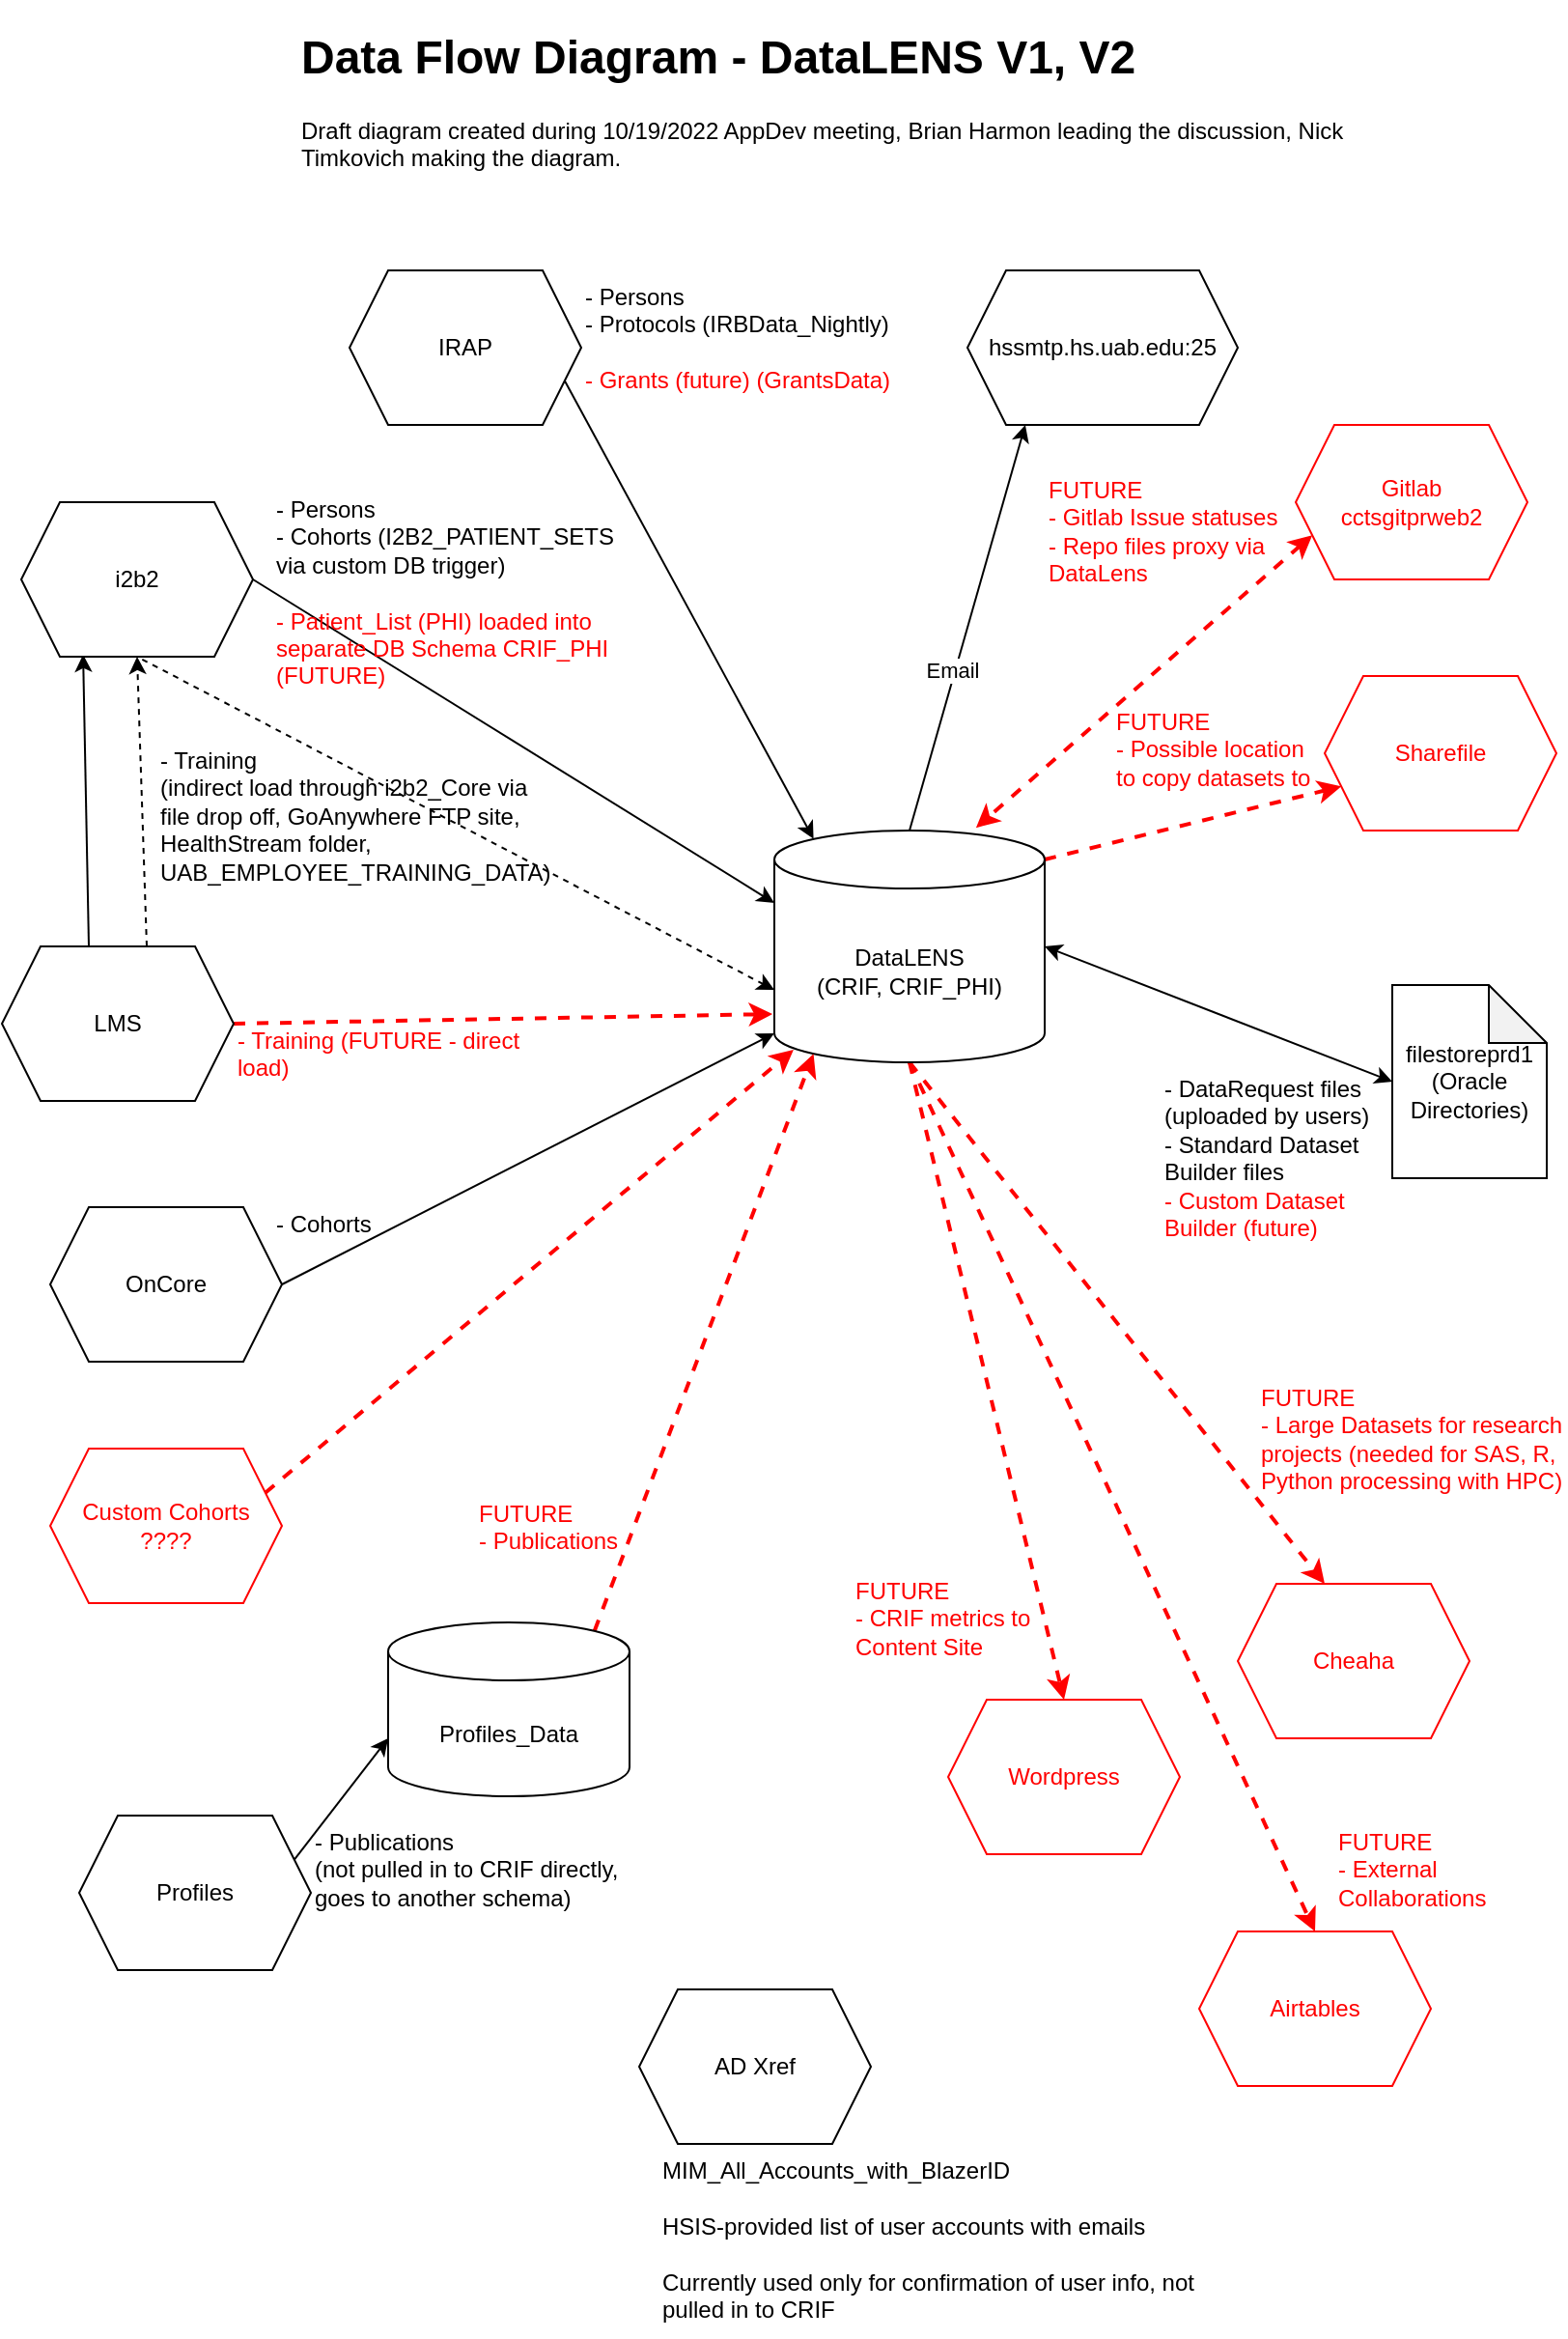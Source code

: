 <mxfile version="20.4.2" type="github"><diagram id="qEYMxdByzvlCK4KdYftx" name="Current V1"><mxGraphModel dx="1234" dy="1893" grid="1" gridSize="10" guides="1" tooltips="1" connect="1" arrows="1" fold="1" page="1" pageScale="1" pageWidth="850" pageHeight="1100" math="0" shadow="0"><root><mxCell id="0"/><mxCell id="1" parent="0"/><mxCell id="o8sro0rIO9BO8lea7rle-28" style="edgeStyle=none;rounded=0;orthogonalLoop=1;jettySize=auto;html=1;exitX=0.5;exitY=1;exitDx=0;exitDy=0;exitPerimeter=0;entryX=0.375;entryY=0;entryDx=0;entryDy=0;strokeColor=#FF0000;strokeWidth=2;fontColor=#000000;startArrow=none;startFill=0;dashed=1;" parent="1" source="z6GyEzxZOQs208bC6jhr-1" target="o8sro0rIO9BO8lea7rle-27" edge="1"><mxGeometry relative="1" as="geometry"/></mxCell><mxCell id="o8sro0rIO9BO8lea7rle-33" style="edgeStyle=none;rounded=0;orthogonalLoop=1;jettySize=auto;html=1;exitX=0;exitY=0;exitDx=0;exitDy=82.5;exitPerimeter=0;entryX=0.5;entryY=1;entryDx=0;entryDy=0;dashed=1;strokeColor=#000000;strokeWidth=1;fontColor=#FF0000;startArrow=classic;startFill=1;endArrow=none;endFill=0;" parent="1" source="z6GyEzxZOQs208bC6jhr-1" target="o8sro0rIO9BO8lea7rle-4" edge="1"><mxGeometry relative="1" as="geometry"/></mxCell><mxCell id="o8sro0rIO9BO8lea7rle-36" style="edgeStyle=none;rounded=0;orthogonalLoop=1;jettySize=auto;html=1;exitX=0.5;exitY=1;exitDx=0;exitDy=0;exitPerimeter=0;entryX=0.5;entryY=0;entryDx=0;entryDy=0;dashed=1;strokeColor=#FF0000;strokeWidth=2;fontColor=#FF0000;startArrow=none;startFill=0;endArrow=classic;endFill=1;" parent="1" source="z6GyEzxZOQs208bC6jhr-1" target="o8sro0rIO9BO8lea7rle-31" edge="1"><mxGeometry relative="1" as="geometry"/></mxCell><mxCell id="o8sro0rIO9BO8lea7rle-38" style="edgeStyle=none;rounded=0;orthogonalLoop=1;jettySize=auto;html=1;exitX=0.5;exitY=1;exitDx=0;exitDy=0;exitPerimeter=0;entryX=0.5;entryY=0;entryDx=0;entryDy=0;dashed=1;strokeColor=#FF0000;strokeWidth=2;fontColor=#FF0000;startArrow=none;startFill=0;endArrow=classic;endFill=1;" parent="1" source="z6GyEzxZOQs208bC6jhr-1" target="o8sro0rIO9BO8lea7rle-32" edge="1"><mxGeometry relative="1" as="geometry"/></mxCell><mxCell id="o8sro0rIO9BO8lea7rle-41" style="edgeStyle=none;rounded=0;orthogonalLoop=1;jettySize=auto;html=1;exitX=1;exitY=0;exitDx=0;exitDy=15;exitPerimeter=0;entryX=0;entryY=0.75;entryDx=0;entryDy=0;dashed=1;strokeColor=#FF0000;strokeWidth=2;fontColor=#FF0000;startArrow=none;startFill=0;endArrow=classic;endFill=1;" parent="1" source="z6GyEzxZOQs208bC6jhr-1" target="o8sro0rIO9BO8lea7rle-30" edge="1"><mxGeometry relative="1" as="geometry"/></mxCell><mxCell id="FLHkBmG-laoGYADUKSAG-6" style="edgeStyle=none;rounded=0;orthogonalLoop=1;jettySize=auto;html=1;exitX=0.5;exitY=0;exitDx=0;exitDy=0;exitPerimeter=0;entryX=0.214;entryY=1;entryDx=0;entryDy=0;entryPerimeter=0;strokeColor=#000000;strokeWidth=1;fontColor=#000000;" edge="1" parent="1" source="z6GyEzxZOQs208bC6jhr-1" target="FLHkBmG-laoGYADUKSAG-5"><mxGeometry relative="1" as="geometry"/></mxCell><mxCell id="FLHkBmG-laoGYADUKSAG-7" value="Email" style="edgeLabel;html=1;align=center;verticalAlign=middle;resizable=0;points=[];fontColor=#000000;" vertex="1" connectable="0" parent="FLHkBmG-laoGYADUKSAG-6"><mxGeometry x="-0.214" y="2" relative="1" as="geometry"><mxPoint as="offset"/></mxGeometry></mxCell><mxCell id="z6GyEzxZOQs208bC6jhr-1" value="DataLENS&lt;br&gt;(CRIF, CRIF_PHI)" style="shape=cylinder3;whiteSpace=wrap;html=1;boundedLbl=1;backgroundOutline=1;size=15;" parent="1" vertex="1"><mxGeometry x="410" y="290" width="140" height="120" as="geometry"/></mxCell><mxCell id="o8sro0rIO9BO8lea7rle-13" style="edgeStyle=none;rounded=0;orthogonalLoop=1;jettySize=auto;html=1;exitX=1;exitY=0.5;exitDx=0;exitDy=0;entryX=0;entryY=1;entryDx=0;entryDy=-15;entryPerimeter=0;" parent="1" source="z6GyEzxZOQs208bC6jhr-4" target="z6GyEzxZOQs208bC6jhr-1" edge="1"><mxGeometry relative="1" as="geometry"/></mxCell><mxCell id="z6GyEzxZOQs208bC6jhr-4" value="OnCore" style="shape=hexagon;perimeter=hexagonPerimeter2;whiteSpace=wrap;html=1;fixedSize=1;" parent="1" vertex="1"><mxGeometry x="35" y="485" width="120" height="80" as="geometry"/></mxCell><mxCell id="o8sro0rIO9BO8lea7rle-9" style="edgeStyle=none;rounded=0;orthogonalLoop=1;jettySize=auto;html=1;exitX=1;exitY=0.75;exitDx=0;exitDy=0;entryX=0.145;entryY=0;entryDx=0;entryDy=4.35;entryPerimeter=0;" parent="1" source="z6GyEzxZOQs208bC6jhr-5" target="z6GyEzxZOQs208bC6jhr-1" edge="1"><mxGeometry relative="1" as="geometry"/></mxCell><mxCell id="z6GyEzxZOQs208bC6jhr-5" value="IRAP" style="shape=hexagon;perimeter=hexagonPerimeter2;whiteSpace=wrap;html=1;fixedSize=1;" parent="1" vertex="1"><mxGeometry x="190" width="120" height="80" as="geometry"/></mxCell><mxCell id="o8sro0rIO9BO8lea7rle-17" style="edgeStyle=none;rounded=0;orthogonalLoop=1;jettySize=auto;html=1;exitX=1;exitY=0.25;exitDx=0;exitDy=0;entryX=0;entryY=0;entryDx=0;entryDy=60;entryPerimeter=0;" parent="1" source="z6GyEzxZOQs208bC6jhr-6" target="o8sro0rIO9BO8lea7rle-19" edge="1"><mxGeometry relative="1" as="geometry"/></mxCell><mxCell id="z6GyEzxZOQs208bC6jhr-6" value="Profiles" style="shape=hexagon;perimeter=hexagonPerimeter2;whiteSpace=wrap;html=1;fixedSize=1;" parent="1" vertex="1"><mxGeometry x="50" y="800" width="120" height="80" as="geometry"/></mxCell><mxCell id="o8sro0rIO9BO8lea7rle-5" style="rounded=0;orthogonalLoop=1;jettySize=auto;html=1;entryX=0.267;entryY=0.986;entryDx=0;entryDy=0;exitX=0.375;exitY=0;exitDx=0;exitDy=0;entryPerimeter=0;" parent="1" source="z6GyEzxZOQs208bC6jhr-7" target="o8sro0rIO9BO8lea7rle-4" edge="1"><mxGeometry relative="1" as="geometry"/></mxCell><mxCell id="o8sro0rIO9BO8lea7rle-15" style="rounded=0;orthogonalLoop=1;jettySize=auto;html=1;exitX=0.625;exitY=0;exitDx=0;exitDy=0;entryX=0.5;entryY=1;entryDx=0;entryDy=0;dashed=1;" parent="1" source="z6GyEzxZOQs208bC6jhr-7" target="o8sro0rIO9BO8lea7rle-4" edge="1"><mxGeometry relative="1" as="geometry"/></mxCell><mxCell id="FLHkBmG-laoGYADUKSAG-1" style="rounded=0;orthogonalLoop=1;jettySize=auto;html=1;exitX=1;exitY=0.5;exitDx=0;exitDy=0;entryX=-0.007;entryY=0.792;entryDx=0;entryDy=0;entryPerimeter=0;strokeColor=#FF0000;dashed=1;strokeWidth=2;" edge="1" parent="1" source="z6GyEzxZOQs208bC6jhr-7" target="z6GyEzxZOQs208bC6jhr-1"><mxGeometry relative="1" as="geometry"/></mxCell><mxCell id="z6GyEzxZOQs208bC6jhr-7" value="LMS" style="shape=hexagon;perimeter=hexagonPerimeter2;whiteSpace=wrap;html=1;fixedSize=1;" parent="1" vertex="1"><mxGeometry x="10" y="350" width="120" height="80" as="geometry"/></mxCell><mxCell id="o8sro0rIO9BO8lea7rle-34" style="edgeStyle=none;rounded=0;orthogonalLoop=1;jettySize=auto;html=1;exitX=0;exitY=0.75;exitDx=0;exitDy=0;entryX=0.746;entryY=-0.012;entryDx=0;entryDy=0;entryPerimeter=0;dashed=1;strokeColor=#FF0000;strokeWidth=2;fontColor=#FF0000;startArrow=classic;startFill=1;endArrow=classic;endFill=1;" parent="1" source="z6GyEzxZOQs208bC6jhr-8" target="z6GyEzxZOQs208bC6jhr-1" edge="1"><mxGeometry relative="1" as="geometry"/></mxCell><mxCell id="z6GyEzxZOQs208bC6jhr-8" value="&lt;font color=&quot;#ff0000&quot;&gt;Gitlab&lt;br&gt;cctsgitprweb2&lt;/font&gt;" style="shape=hexagon;perimeter=hexagonPerimeter2;whiteSpace=wrap;html=1;fixedSize=1;strokeColor=#FF0000;" parent="1" vertex="1"><mxGeometry x="680" y="80" width="120" height="80" as="geometry"/></mxCell><mxCell id="o8sro0rIO9BO8lea7rle-10" style="edgeStyle=none;rounded=0;orthogonalLoop=1;jettySize=auto;html=1;exitX=1;exitY=0.5;exitDx=0;exitDy=0;entryX=0;entryY=0;entryDx=0;entryDy=37.5;entryPerimeter=0;" parent="1" source="o8sro0rIO9BO8lea7rle-4" target="z6GyEzxZOQs208bC6jhr-1" edge="1"><mxGeometry relative="1" as="geometry"/></mxCell><mxCell id="o8sro0rIO9BO8lea7rle-4" value="i2b2" style="shape=hexagon;perimeter=hexagonPerimeter2;whiteSpace=wrap;html=1;fixedSize=1;" parent="1" vertex="1"><mxGeometry x="20" y="120" width="120" height="80" as="geometry"/></mxCell><mxCell id="o8sro0rIO9BO8lea7rle-8" value="" style="group" parent="1" vertex="1" connectable="0"><mxGeometry x="340" y="890" width="290" height="180" as="geometry"/></mxCell><mxCell id="o8sro0rIO9BO8lea7rle-6" value="AD Xref" style="shape=hexagon;perimeter=hexagonPerimeter2;whiteSpace=wrap;html=1;fixedSize=1;" parent="o8sro0rIO9BO8lea7rle-8" vertex="1"><mxGeometry width="120" height="80" as="geometry"/></mxCell><mxCell id="o8sro0rIO9BO8lea7rle-7" value="MIM_All_Accounts_with_BlazerID&lt;br&gt;&lt;br&gt;HSIS-provided list of user accounts with emails&lt;br&gt;&lt;br&gt;Currently used only for confirmation of user info, not pulled in to CRIF&amp;nbsp;" style="text;html=1;strokeColor=none;fillColor=none;align=left;verticalAlign=top;whiteSpace=wrap;rounded=0;" parent="o8sro0rIO9BO8lea7rle-8" vertex="1"><mxGeometry x="10" y="80" width="280" height="100" as="geometry"/></mxCell><mxCell id="o8sro0rIO9BO8lea7rle-11" value="- Persons&lt;br&gt;- Protocols (IRBData_Nightly)&lt;br&gt;&lt;br&gt;&lt;font color=&quot;#ff0000&quot;&gt;- Grants (future) (GrantsData)&lt;/font&gt;" style="text;html=1;strokeColor=none;fillColor=none;align=left;verticalAlign=top;whiteSpace=wrap;rounded=0;" parent="1" vertex="1"><mxGeometry x="310" width="200" height="110" as="geometry"/></mxCell><mxCell id="o8sro0rIO9BO8lea7rle-12" value="- Persons&lt;br&gt;- Cohorts (I2B2_PATIENT_SETS via custom DB trigger)&lt;br&gt;&lt;br&gt;&lt;font color=&quot;#ff0000&quot;&gt;- Patient_List (PHI) loaded into separate DB Schema CRIF_PHI (FUTURE)&lt;/font&gt;" style="text;html=1;strokeColor=none;fillColor=none;align=left;verticalAlign=top;whiteSpace=wrap;rounded=0;" parent="1" vertex="1"><mxGeometry x="150" y="110" width="190" height="110" as="geometry"/></mxCell><mxCell id="o8sro0rIO9BO8lea7rle-14" value="- Cohorts" style="text;html=1;strokeColor=none;fillColor=none;align=left;verticalAlign=top;whiteSpace=wrap;rounded=0;" parent="1" vertex="1"><mxGeometry x="150" y="480" width="70" height="40" as="geometry"/></mxCell><mxCell id="o8sro0rIO9BO8lea7rle-16" value="- Training&lt;br&gt;(indirect load through i2b2_Core via file drop off, GoAnywhere FTP site, HealthStream folder,&lt;br&gt;UAB_EMPLOYEE_TRAINING_DATA)" style="text;html=1;strokeColor=none;fillColor=none;align=left;verticalAlign=top;whiteSpace=wrap;rounded=0;" parent="1" vertex="1"><mxGeometry x="90" y="240" width="160" height="110" as="geometry"/></mxCell><mxCell id="o8sro0rIO9BO8lea7rle-18" value="- Publications&lt;br&gt;(not pulled in to CRIF directly, goes to another schema)" style="text;html=1;strokeColor=none;fillColor=none;align=left;verticalAlign=top;whiteSpace=wrap;rounded=0;" parent="1" vertex="1"><mxGeometry x="170" y="800" width="160" height="110" as="geometry"/></mxCell><mxCell id="o8sro0rIO9BO8lea7rle-21" style="edgeStyle=none;rounded=0;orthogonalLoop=1;jettySize=auto;html=1;exitX=0.855;exitY=0;exitDx=0;exitDy=4.35;exitPerimeter=0;entryX=0.145;entryY=1;entryDx=0;entryDy=-4.35;entryPerimeter=0;dashed=1;fontColor=#000000;strokeColor=#FF0000;strokeWidth=2;" parent="1" source="o8sro0rIO9BO8lea7rle-19" target="z6GyEzxZOQs208bC6jhr-1" edge="1"><mxGeometry relative="1" as="geometry"/></mxCell><mxCell id="o8sro0rIO9BO8lea7rle-19" value="Profiles_Data" style="shape=cylinder3;whiteSpace=wrap;html=1;boundedLbl=1;backgroundOutline=1;size=15;fontColor=#000000;" parent="1" vertex="1"><mxGeometry x="210" y="700" width="125" height="90" as="geometry"/></mxCell><mxCell id="o8sro0rIO9BO8lea7rle-25" style="edgeStyle=none;rounded=0;orthogonalLoop=1;jettySize=auto;html=1;exitX=0;exitY=0.5;exitDx=0;exitDy=0;exitPerimeter=0;entryX=1;entryY=0.5;entryDx=0;entryDy=0;entryPerimeter=0;strokeColor=#000000;strokeWidth=1;fontColor=#000000;startArrow=classic;startFill=1;" parent="1" source="o8sro0rIO9BO8lea7rle-24" target="z6GyEzxZOQs208bC6jhr-1" edge="1"><mxGeometry relative="1" as="geometry"/></mxCell><mxCell id="o8sro0rIO9BO8lea7rle-24" value="filestoreprd1&lt;br&gt;(Oracle Directories)" style="shape=note;whiteSpace=wrap;html=1;backgroundOutline=1;darkOpacity=0.05;" parent="1" vertex="1"><mxGeometry x="730" y="370" width="80" height="100" as="geometry"/></mxCell><mxCell id="o8sro0rIO9BO8lea7rle-26" value="- DataRequest files (uploaded by users)&lt;br&gt;- Standard Dataset Builder files&lt;br&gt;&lt;font color=&quot;#ff0000&quot;&gt;- Custom Dataset Builder (future)&lt;/font&gt;" style="text;html=1;strokeColor=none;fillColor=none;align=left;verticalAlign=top;whiteSpace=wrap;rounded=0;" parent="1" vertex="1"><mxGeometry x="610" y="410" width="120" height="110" as="geometry"/></mxCell><mxCell id="o8sro0rIO9BO8lea7rle-27" value="Cheaha" style="shape=hexagon;perimeter=hexagonPerimeter2;whiteSpace=wrap;html=1;fixedSize=1;fontColor=#FF0000;strokeColor=#FF0000;" parent="1" vertex="1"><mxGeometry x="650" y="680" width="120" height="80" as="geometry"/></mxCell><mxCell id="o8sro0rIO9BO8lea7rle-29" value="FUTURE&lt;br&gt;- Large Datasets for research projects (needed for SAS, R, Python processing with HPC)" style="text;html=1;strokeColor=none;fillColor=none;align=left;verticalAlign=top;whiteSpace=wrap;rounded=0;fontColor=#FF0000;" parent="1" vertex="1"><mxGeometry x="660" y="570" width="160" height="110" as="geometry"/></mxCell><mxCell id="o8sro0rIO9BO8lea7rle-30" value="Sharefile" style="shape=hexagon;perimeter=hexagonPerimeter2;whiteSpace=wrap;html=1;fixedSize=1;fontColor=#FF0000;strokeColor=#FF0000;" parent="1" vertex="1"><mxGeometry x="695" y="210" width="120" height="80" as="geometry"/></mxCell><mxCell id="o8sro0rIO9BO8lea7rle-31" value="Wordpress" style="shape=hexagon;perimeter=hexagonPerimeter2;whiteSpace=wrap;html=1;fixedSize=1;fontColor=#FF0000;strokeColor=#FF0000;" parent="1" vertex="1"><mxGeometry x="500" y="740" width="120" height="80" as="geometry"/></mxCell><mxCell id="o8sro0rIO9BO8lea7rle-32" value="Airtables" style="shape=hexagon;perimeter=hexagonPerimeter2;whiteSpace=wrap;html=1;fixedSize=1;fontColor=#FF0000;strokeColor=#FF0000;" parent="1" vertex="1"><mxGeometry x="630" y="860" width="120" height="80" as="geometry"/></mxCell><mxCell id="o8sro0rIO9BO8lea7rle-35" value="FUTURE&lt;br&gt;- Gitlab Issue statuses&lt;br&gt;- Repo files proxy via DataLens" style="text;html=1;strokeColor=none;fillColor=none;align=left;verticalAlign=top;whiteSpace=wrap;rounded=0;fontColor=#FF0000;" parent="1" vertex="1"><mxGeometry x="550" y="100" width="160" height="110" as="geometry"/></mxCell><mxCell id="o8sro0rIO9BO8lea7rle-37" value="FUTURE&lt;br&gt;- CRIF metrics to Content Site" style="text;html=1;strokeColor=none;fillColor=none;align=left;verticalAlign=top;whiteSpace=wrap;rounded=0;fontColor=#FF0000;" parent="1" vertex="1"><mxGeometry x="450" y="670" width="110" height="110" as="geometry"/></mxCell><mxCell id="o8sro0rIO9BO8lea7rle-39" value="FUTURE&lt;br&gt;- External Collaborations" style="text;html=1;strokeColor=none;fillColor=none;align=left;verticalAlign=top;whiteSpace=wrap;rounded=0;fontColor=#FF0000;" parent="1" vertex="1"><mxGeometry x="700" y="800" width="110" height="110" as="geometry"/></mxCell><mxCell id="o8sro0rIO9BO8lea7rle-40" value="FUTURE&lt;br&gt;- Publications" style="text;html=1;strokeColor=none;fillColor=none;align=left;verticalAlign=top;whiteSpace=wrap;rounded=0;fontColor=#FF0000;" parent="1" vertex="1"><mxGeometry x="255" y="630" width="110" height="110" as="geometry"/></mxCell><mxCell id="o8sro0rIO9BO8lea7rle-42" value="FUTURE&lt;br&gt;- Possible location to copy datasets to" style="text;html=1;strokeColor=none;fillColor=none;align=left;verticalAlign=top;whiteSpace=wrap;rounded=0;fontColor=#FF0000;" parent="1" vertex="1"><mxGeometry x="585" y="220" width="110" height="110" as="geometry"/></mxCell><mxCell id="o8sro0rIO9BO8lea7rle-43" value="&lt;h1&gt;Data Flow Diagram - DataLENS V1, V2&lt;/h1&gt;&lt;p&gt;Draft diagram created during 10/19/2022 AppDev meeting, Brian Harmon leading the discussion, Nick Timkovich making the diagram.&lt;/p&gt;" style="text;html=1;strokeColor=none;fillColor=none;spacing=5;spacingTop=-20;whiteSpace=wrap;overflow=hidden;rounded=0;fontColor=#000000;" parent="1" vertex="1"><mxGeometry x="160" y="-130" width="555" height="120" as="geometry"/></mxCell><mxCell id="FLHkBmG-laoGYADUKSAG-2" value="- Training (FUTURE - direct load)" style="text;html=1;strokeColor=none;fillColor=none;align=left;verticalAlign=top;whiteSpace=wrap;rounded=0;fontColor=#FF0000;" vertex="1" parent="1"><mxGeometry x="130" y="385" width="160" height="45" as="geometry"/></mxCell><mxCell id="FLHkBmG-laoGYADUKSAG-4" style="edgeStyle=none;rounded=0;orthogonalLoop=1;jettySize=auto;html=1;exitX=1;exitY=0.25;exitDx=0;exitDy=0;entryX=0.071;entryY=0.946;entryDx=0;entryDy=0;entryPerimeter=0;dashed=1;strokeColor=#FF0000;strokeWidth=2;fontColor=#FF0000;" edge="1" parent="1" source="FLHkBmG-laoGYADUKSAG-3" target="z6GyEzxZOQs208bC6jhr-1"><mxGeometry relative="1" as="geometry"/></mxCell><mxCell id="FLHkBmG-laoGYADUKSAG-3" value="Custom Cohorts&lt;br&gt;????" style="shape=hexagon;perimeter=hexagonPerimeter2;whiteSpace=wrap;html=1;fixedSize=1;fontColor=#FF0000;strokeColor=#FF0000;" vertex="1" parent="1"><mxGeometry x="35" y="610" width="120" height="80" as="geometry"/></mxCell><mxCell id="FLHkBmG-laoGYADUKSAG-5" value="hssmtp.hs.uab.edu:25" style="shape=hexagon;perimeter=hexagonPerimeter2;whiteSpace=wrap;html=1;fixedSize=1;strokeColor=#000000;fontColor=#000000;" vertex="1" parent="1"><mxGeometry x="510" width="140" height="80" as="geometry"/></mxCell></root></mxGraphModel></diagram></mxfile>